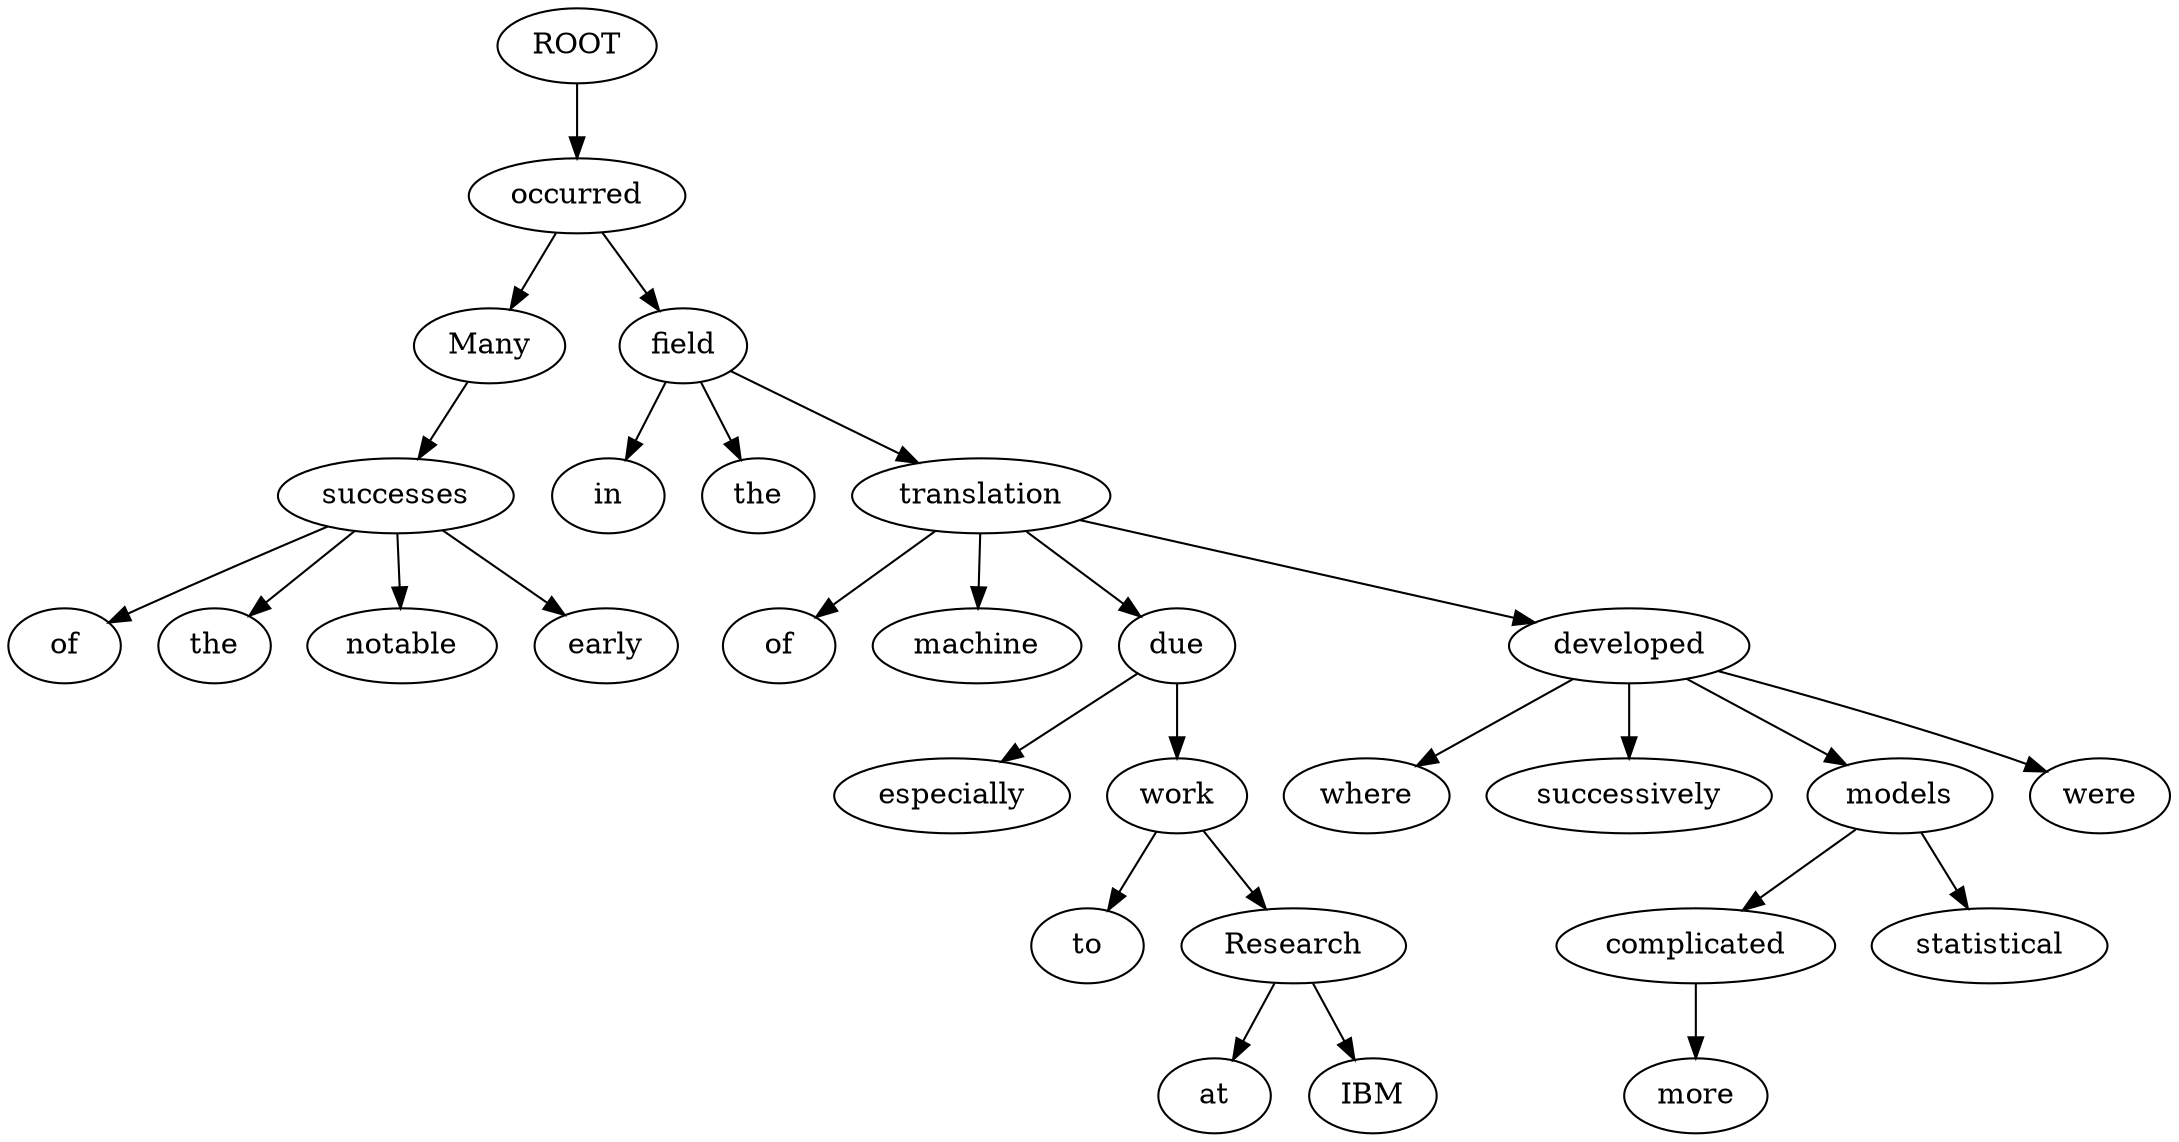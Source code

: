 digraph graph23 {
	node0 [label="ROOT"];
	node1 [label="Many"];
	node2 [label="of"];
	node3 [label="the"];
	node4 [label="notable"];
	node5 [label="early"];
	node6 [label="successes"];
	node7 [label="occurred"];
	node8 [label="in"];
	node9 [label="the"];
	node10 [label="field"];
	node11 [label="of"];
	node12 [label="machine"];
	node13 [label="translation"];
	node15 [label="due"];
	node16 [label="especially"];
	node17 [label="to"];
	node18 [label="work"];
	node19 [label="at"];
	node20 [label="IBM"];
	node21 [label="Research"];
	node23 [label="where"];
	node24 [label="successively"];
	node25 [label="more"];
	node26 [label="complicated"];
	node27 [label="statistical"];
	node28 [label="models"];
	node29 [label="were"];
	node30 [label="developed"];
	node0 -> node7;
	node7 -> node1;
	node6 -> node2;
	node6 -> node3;
	node6 -> node4;
	node6 -> node5;
	node1 -> node6;
	node10 -> node8;
	node10 -> node9;
	node7 -> node10;
	node13 -> node11;
	node13 -> node12;
	node10 -> node13;
	node13 -> node15;
	node15 -> node16;
	node18 -> node17;
	node15 -> node18;
	node21 -> node19;
	node21 -> node20;
	node18 -> node21;
	node30 -> node23;
	node30 -> node24;
	node26 -> node25;
	node28 -> node26;
	node28 -> node27;
	node30 -> node28;
	node30 -> node29;
	node13 -> node30;
}
